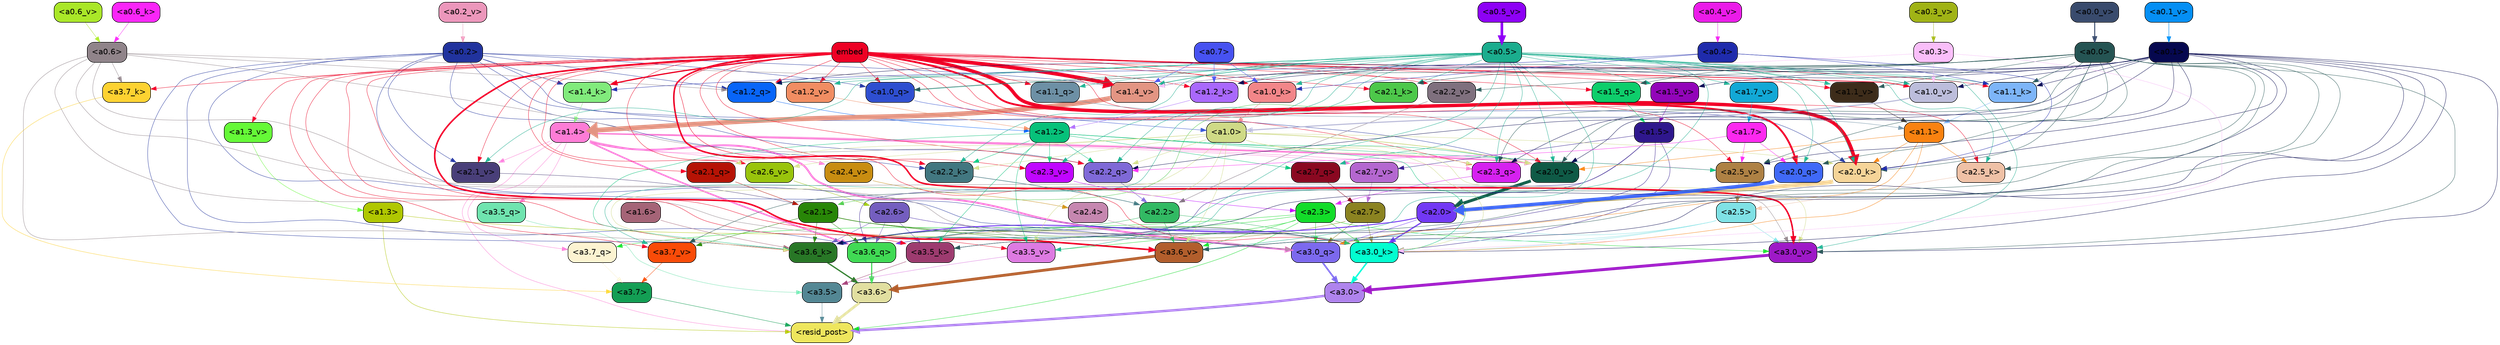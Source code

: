 strict digraph "" {
	graph [bgcolor=transparent,
		layout=dot,
		overlap=false,
		splines=true
	];
	"<a3.7>"	[color=black,
		fillcolor="#139e54",
		fontname=Helvetica,
		shape=box,
		style="filled, rounded"];
	"<resid_post>"	[color=black,
		fillcolor="#eee65d",
		fontname=Helvetica,
		shape=box,
		style="filled, rounded"];
	"<a3.7>" -> "<resid_post>"	[color="#139e54",
		penwidth=0.6239100098609924];
	"<a3.6>"	[color=black,
		fillcolor="#e1dfa0",
		fontname=Helvetica,
		shape=box,
		style="filled, rounded"];
	"<a3.6>" -> "<resid_post>"	[color="#e1dfa0",
		penwidth=4.569062113761902];
	"<a3.5>"	[color=black,
		fillcolor="#538794",
		fontname=Helvetica,
		shape=box,
		style="filled, rounded"];
	"<a3.5>" -> "<resid_post>"	[color="#538794",
		penwidth=0.6];
	"<a3.0>"	[color=black,
		fillcolor="#af83ed",
		fontname=Helvetica,
		shape=box,
		style="filled, rounded"];
	"<a3.0>" -> "<resid_post>"	[color="#af83ed",
		penwidth=4.283544182777405];
	"<a2.3>"	[color=black,
		fillcolor="#13dc29",
		fontname=Helvetica,
		shape=box,
		style="filled, rounded"];
	"<a2.3>" -> "<resid_post>"	[color="#13dc29",
		penwidth=0.6];
	"<a3.7_q>"	[color=black,
		fillcolor="#fcf3d1",
		fontname=Helvetica,
		shape=box,
		style="filled, rounded"];
	"<a2.3>" -> "<a3.7_q>"	[color="#13dc29",
		penwidth=0.6];
	"<a3.6_q>"	[color=black,
		fillcolor="#40da54",
		fontname=Helvetica,
		shape=box,
		style="filled, rounded"];
	"<a2.3>" -> "<a3.6_q>"	[color="#13dc29",
		penwidth=0.6];
	"<a3.0_q>"	[color=black,
		fillcolor="#7c69ee",
		fontname=Helvetica,
		shape=box,
		style="filled, rounded"];
	"<a2.3>" -> "<a3.0_q>"	[color="#13dc29",
		penwidth=0.6];
	"<a3.0_k>"	[color=black,
		fillcolor="#03fdd0",
		fontname=Helvetica,
		shape=box,
		style="filled, rounded"];
	"<a2.3>" -> "<a3.0_k>"	[color="#13dc29",
		penwidth=0.6];
	"<a3.6_v>"	[color=black,
		fillcolor="#b25e2c",
		fontname=Helvetica,
		shape=box,
		style="filled, rounded"];
	"<a2.3>" -> "<a3.6_v>"	[color="#13dc29",
		penwidth=0.6];
	"<a3.5_v>"	[color=black,
		fillcolor="#dd7ae1",
		fontname=Helvetica,
		shape=box,
		style="filled, rounded"];
	"<a2.3>" -> "<a3.5_v>"	[color="#13dc29",
		penwidth=0.6];
	"<a3.0_v>"	[color=black,
		fillcolor="#9e19c7",
		fontname=Helvetica,
		shape=box,
		style="filled, rounded"];
	"<a2.3>" -> "<a3.0_v>"	[color="#13dc29",
		penwidth=0.6];
	"<a1.4>"	[color=black,
		fillcolor="#fd7cd6",
		fontname=Helvetica,
		shape=box,
		style="filled, rounded"];
	"<a1.4>" -> "<resid_post>"	[color="#fd7cd6",
		penwidth=0.6];
	"<a1.4>" -> "<a3.7_q>"	[color="#fd7cd6",
		penwidth=0.6];
	"<a1.4>" -> "<a3.6_q>"	[color="#fd7cd6",
		penwidth=2.7934007048606873];
	"<a3.5_q>"	[color=black,
		fillcolor="#6fe4af",
		fontname=Helvetica,
		shape=box,
		style="filled, rounded"];
	"<a1.4>" -> "<a3.5_q>"	[color="#fd7cd6",
		penwidth=0.6];
	"<a1.4>" -> "<a3.0_q>"	[color="#fd7cd6",
		penwidth=3.340754985809326];
	"<a2.3_q>"	[color=black,
		fillcolor="#d621f0",
		fontname=Helvetica,
		shape=box,
		style="filled, rounded"];
	"<a1.4>" -> "<a2.3_q>"	[color="#fd7cd6",
		penwidth=0.6];
	"<a2.7_v>"	[color=black,
		fillcolor="#b467d0",
		fontname=Helvetica,
		shape=box,
		style="filled, rounded"];
	"<a1.4>" -> "<a2.7_v>"	[color="#fd7cd6",
		penwidth=0.6];
	"<a2.6_v>"	[color=black,
		fillcolor="#99c40c",
		fontname=Helvetica,
		shape=box,
		style="filled, rounded"];
	"<a1.4>" -> "<a2.6_v>"	[color="#fd7cd6",
		penwidth=0.6];
	"<a2.5_v>"	[color=black,
		fillcolor="#ae8144",
		fontname=Helvetica,
		shape=box,
		style="filled, rounded"];
	"<a1.4>" -> "<a2.5_v>"	[color="#fd7cd6",
		penwidth=0.6];
	"<a2.4_v>"	[color=black,
		fillcolor="#c88d11",
		fontname=Helvetica,
		shape=box,
		style="filled, rounded"];
	"<a1.4>" -> "<a2.4_v>"	[color="#fd7cd6",
		penwidth=0.6];
	"<a2.1_v>"	[color=black,
		fillcolor="#493f79",
		fontname=Helvetica,
		shape=box,
		style="filled, rounded"];
	"<a1.4>" -> "<a2.1_v>"	[color="#fd7cd6",
		penwidth=0.6];
	"<a2.0_v>"	[color=black,
		fillcolor="#0f5a46",
		fontname=Helvetica,
		shape=box,
		style="filled, rounded"];
	"<a1.4>" -> "<a2.0_v>"	[color="#fd7cd6",
		penwidth=2.268759250640869];
	"<a1.3>"	[color=black,
		fillcolor="#b0c701",
		fontname=Helvetica,
		shape=box,
		style="filled, rounded"];
	"<a1.3>" -> "<resid_post>"	[color="#b0c701",
		penwidth=0.6];
	"<a1.3>" -> "<a3.6_v>"	[color="#b0c701",
		penwidth=0.6];
	"<a3.7_q>" -> "<a3.7>"	[color="#fcf3d1",
		penwidth=0.6];
	"<a3.6_q>" -> "<a3.6>"	[color="#40da54",
		penwidth=2.0347584784030914];
	"<a3.5_q>" -> "<a3.5>"	[color="#6fe4af",
		penwidth=0.6];
	"<a3.0_q>" -> "<a3.0>"	[color="#7c69ee",
		penwidth=2.8635367155075073];
	"<a3.7_k>"	[color=black,
		fillcolor="#fdd231",
		fontname=Helvetica,
		shape=box,
		style="filled, rounded"];
	"<a3.7_k>" -> "<a3.7>"	[color="#fdd231",
		penwidth=0.6];
	"<a3.6_k>"	[color=black,
		fillcolor="#287726",
		fontname=Helvetica,
		shape=box,
		style="filled, rounded"];
	"<a3.6_k>" -> "<a3.6>"	[color="#287726",
		penwidth=2.1760786175727844];
	"<a3.5_k>"	[color=black,
		fillcolor="#9d3b6f",
		fontname=Helvetica,
		shape=box,
		style="filled, rounded"];
	"<a3.5_k>" -> "<a3.5>"	[color="#9d3b6f",
		penwidth=0.6];
	"<a3.0_k>" -> "<a3.0>"	[color="#03fdd0",
		penwidth=2.632905662059784];
	"<a3.7_v>"	[color=black,
		fillcolor="#f94b08",
		fontname=Helvetica,
		shape=box,
		style="filled, rounded"];
	"<a3.7_v>" -> "<a3.7>"	[color="#f94b08",
		penwidth=0.6];
	"<a3.6_v>" -> "<a3.6>"	[color="#b25e2c",
		penwidth=4.981305837631226];
	"<a3.5_v>" -> "<a3.5>"	[color="#dd7ae1",
		penwidth=0.6];
	"<a3.0_v>" -> "<a3.0>"	[color="#9e19c7",
		penwidth=5.168330669403076];
	"<a2.7>"	[color=black,
		fillcolor="#8b8321",
		fontname=Helvetica,
		shape=box,
		style="filled, rounded"];
	"<a2.7>" -> "<a3.6_q>"	[color="#8b8321",
		penwidth=0.6];
	"<a2.7>" -> "<a3.0_q>"	[color="#8b8321",
		penwidth=0.6];
	"<a2.7>" -> "<a3.0_k>"	[color="#8b8321",
		penwidth=0.6];
	"<a2.6>"	[color=black,
		fillcolor="#745ebf",
		fontname=Helvetica,
		shape=box,
		style="filled, rounded"];
	"<a2.6>" -> "<a3.6_q>"	[color="#745ebf",
		penwidth=0.6];
	"<a2.6>" -> "<a3.0_q>"	[color="#745ebf",
		penwidth=0.6];
	"<a2.6>" -> "<a3.6_k>"	[color="#745ebf",
		penwidth=0.6];
	"<a2.6>" -> "<a3.5_k>"	[color="#745ebf",
		penwidth=0.6];
	"<a2.6>" -> "<a3.0_k>"	[color="#745ebf",
		penwidth=0.6];
	"<a2.1>"	[color=black,
		fillcolor="#288607",
		fontname=Helvetica,
		shape=box,
		style="filled, rounded"];
	"<a2.1>" -> "<a3.6_q>"	[color="#288607",
		penwidth=0.6];
	"<a2.1>" -> "<a3.0_q>"	[color="#288607",
		penwidth=0.6];
	"<a2.1>" -> "<a3.6_k>"	[color="#288607",
		penwidth=0.6];
	"<a2.1>" -> "<a3.0_k>"	[color="#288607",
		penwidth=0.6];
	"<a2.1>" -> "<a3.7_v>"	[color="#288607",
		penwidth=0.6];
	"<a2.1>" -> "<a3.6_v>"	[color="#288607",
		penwidth=0.6];
	"<a2.0>"	[color=black,
		fillcolor="#7238f4",
		fontname=Helvetica,
		shape=box,
		style="filled, rounded"];
	"<a2.0>" -> "<a3.6_q>"	[color="#7238f4",
		penwidth=0.6];
	"<a2.0>" -> "<a3.0_q>"	[color="#7238f4",
		penwidth=0.6];
	"<a2.0>" -> "<a3.6_k>"	[color="#7238f4",
		penwidth=1.6382827460765839];
	"<a2.0>" -> "<a3.0_k>"	[color="#7238f4",
		penwidth=2.161143198609352];
	"<a1.5>"	[color=black,
		fillcolor="#2f178d",
		fontname=Helvetica,
		shape=box,
		style="filled, rounded"];
	"<a1.5>" -> "<a3.6_q>"	[color="#2f178d",
		penwidth=0.6];
	"<a1.5>" -> "<a3.0_q>"	[color="#2f178d",
		penwidth=0.6];
	"<a1.5>" -> "<a3.6_k>"	[color="#2f178d",
		penwidth=0.6];
	"<a1.5>" -> "<a3.0_k>"	[color="#2f178d",
		penwidth=0.6];
	"<a1.5>" -> "<a2.7_v>"	[color="#2f178d",
		penwidth=0.6];
	"<a0.2>"	[color=black,
		fillcolor="#21339e",
		fontname=Helvetica,
		shape=box,
		style="filled, rounded"];
	"<a0.2>" -> "<a3.6_q>"	[color="#21339e",
		penwidth=0.6];
	"<a0.2>" -> "<a3.0_q>"	[color="#21339e",
		penwidth=0.6];
	"<a0.2>" -> "<a3.6_k>"	[color="#21339e",
		penwidth=0.6];
	"<a0.2>" -> "<a3.0_k>"	[color="#21339e",
		penwidth=0.6];
	"<a2.2_q>"	[color=black,
		fillcolor="#7f69d7",
		fontname=Helvetica,
		shape=box,
		style="filled, rounded"];
	"<a0.2>" -> "<a2.2_q>"	[color="#21339e",
		penwidth=0.6];
	"<a2.2_k>"	[color=black,
		fillcolor="#427780",
		fontname=Helvetica,
		shape=box,
		style="filled, rounded"];
	"<a0.2>" -> "<a2.2_k>"	[color="#21339e",
		penwidth=0.6];
	"<a2.0_k>"	[color=black,
		fillcolor="#f5d498",
		fontname=Helvetica,
		shape=box,
		style="filled, rounded"];
	"<a0.2>" -> "<a2.0_k>"	[color="#21339e",
		penwidth=0.6];
	"<a0.2>" -> "<a2.1_v>"	[color="#21339e",
		penwidth=0.6];
	"<a0.2>" -> "<a2.0_v>"	[color="#21339e",
		penwidth=0.6];
	"<a1.2_q>"	[color=black,
		fillcolor="#0865f8",
		fontname=Helvetica,
		shape=box,
		style="filled, rounded"];
	"<a0.2>" -> "<a1.2_q>"	[color="#21339e",
		penwidth=0.6];
	"<a1.0_q>"	[color=black,
		fillcolor="#2e4ed0",
		fontname=Helvetica,
		shape=box,
		style="filled, rounded"];
	"<a0.2>" -> "<a1.0_q>"	[color="#21339e",
		penwidth=0.6];
	"<a1.4_k>"	[color=black,
		fillcolor="#81eb7c",
		fontname=Helvetica,
		shape=box,
		style="filled, rounded"];
	"<a0.2>" -> "<a1.4_k>"	[color="#21339e",
		penwidth=0.6];
	"<a1.4_v>"	[color=black,
		fillcolor="#e39583",
		fontname=Helvetica,
		shape=box,
		style="filled, rounded"];
	"<a0.2>" -> "<a1.4_v>"	[color="#21339e",
		penwidth=0.6];
	"<a2.5>"	[color=black,
		fillcolor="#7fe1e5",
		fontname=Helvetica,
		shape=box,
		style="filled, rounded"];
	"<a2.5>" -> "<a3.0_q>"	[color="#7fe1e5",
		penwidth=0.6];
	"<a2.5>" -> "<a3.0_k>"	[color="#7fe1e5",
		penwidth=0.6];
	"<a2.5>" -> "<a3.6_v>"	[color="#7fe1e5",
		penwidth=0.6];
	"<a2.5>" -> "<a3.0_v>"	[color="#7fe1e5",
		penwidth=0.6];
	"<a2.4>"	[color=black,
		fillcolor="#c687b0",
		fontname=Helvetica,
		shape=box,
		style="filled, rounded"];
	"<a2.4>" -> "<a3.0_q>"	[color="#c687b0",
		penwidth=0.6];
	"<a1.1>"	[color=black,
		fillcolor="#f98210",
		fontname=Helvetica,
		shape=box,
		style="filled, rounded"];
	"<a1.1>" -> "<a3.0_q>"	[color="#f98210",
		penwidth=0.6];
	"<a1.1>" -> "<a3.0_k>"	[color="#f98210",
		penwidth=0.6];
	"<a2.5_k>"	[color=black,
		fillcolor="#efc1a6",
		fontname=Helvetica,
		shape=box,
		style="filled, rounded"];
	"<a1.1>" -> "<a2.5_k>"	[color="#f98210",
		penwidth=0.6];
	"<a1.1>" -> "<a2.0_k>"	[color="#f98210",
		penwidth=0.6];
	"<a1.1>" -> "<a2.0_v>"	[color="#f98210",
		penwidth=0.6];
	"<a0.6>"	[color=black,
		fillcolor="#90848a",
		fontname=Helvetica,
		shape=box,
		style="filled, rounded"];
	"<a0.6>" -> "<a3.7_k>"	[color="#90848a",
		penwidth=0.6];
	"<a0.6>" -> "<a3.6_k>"	[color="#90848a",
		penwidth=0.6];
	"<a0.6>" -> "<a3.0_k>"	[color="#90848a",
		penwidth=0.6];
	"<a0.6>" -> "<a3.6_v>"	[color="#90848a",
		penwidth=0.6];
	"<a0.6>" -> "<a3.0_v>"	[color="#90848a",
		penwidth=0.6];
	"<a0.6>" -> "<a2.2_q>"	[color="#90848a",
		penwidth=0.6];
	"<a0.6>" -> "<a1.2_q>"	[color="#90848a",
		penwidth=0.6];
	"<a0.6>" -> "<a1.4_v>"	[color="#90848a",
		penwidth=0.6];
	embed	[color=black,
		fillcolor="#ed0124",
		fontname=Helvetica,
		shape=box,
		style="filled, rounded"];
	embed -> "<a3.7_k>"	[color="#ed0124",
		penwidth=0.6];
	embed -> "<a3.6_k>"	[color="#ed0124",
		penwidth=0.6];
	embed -> "<a3.5_k>"	[color="#ed0124",
		penwidth=0.6];
	embed -> "<a3.0_k>"	[color="#ed0124",
		penwidth=0.6];
	embed -> "<a3.7_v>"	[color="#ed0124",
		penwidth=0.6];
	embed -> "<a3.6_v>"	[color="#ed0124",
		penwidth=2.7825746536254883];
	embed -> "<a3.5_v>"	[color="#ed0124",
		penwidth=0.6];
	embed -> "<a3.0_v>"	[color="#ed0124",
		penwidth=2.6950180530548096];
	embed -> "<a2.3_q>"	[color="#ed0124",
		penwidth=0.6];
	embed -> "<a2.2_q>"	[color="#ed0124",
		penwidth=0.6];
	"<a2.1_q>"	[color=black,
		fillcolor="#b61305",
		fontname=Helvetica,
		shape=box,
		style="filled, rounded"];
	embed -> "<a2.1_q>"	[color="#ed0124",
		penwidth=0.6];
	"<a2.0_q>"	[color=black,
		fillcolor="#4069f7",
		fontname=Helvetica,
		shape=box,
		style="filled, rounded"];
	embed -> "<a2.0_q>"	[color="#ed0124",
		penwidth=3.305941343307495];
	embed -> "<a2.5_k>"	[color="#ed0124",
		penwidth=0.6];
	embed -> "<a2.2_k>"	[color="#ed0124",
		penwidth=0.6698317527770996];
	"<a2.1_k>"	[color=black,
		fillcolor="#4dc84a",
		fontname=Helvetica,
		shape=box,
		style="filled, rounded"];
	embed -> "<a2.1_k>"	[color="#ed0124",
		penwidth=0.6];
	embed -> "<a2.0_k>"	[color="#ed0124",
		penwidth=6.12570995092392];
	embed -> "<a2.6_v>"	[color="#ed0124",
		penwidth=0.6];
	embed -> "<a2.5_v>"	[color="#ed0124",
		penwidth=0.6];
	"<a2.3_v>"	[color=black,
		fillcolor="#c006ff",
		fontname=Helvetica,
		shape=box,
		style="filled, rounded"];
	embed -> "<a2.3_v>"	[color="#ed0124",
		penwidth=0.6];
	"<a2.2_v>"	[color=black,
		fillcolor="#7f707e",
		fontname=Helvetica,
		shape=box,
		style="filled, rounded"];
	embed -> "<a2.2_v>"	[color="#ed0124",
		penwidth=0.6];
	embed -> "<a2.1_v>"	[color="#ed0124",
		penwidth=0.6];
	embed -> "<a2.0_v>"	[color="#ed0124",
		penwidth=0.6];
	"<a1.5_q>"	[color=black,
		fillcolor="#0ece6b",
		fontname=Helvetica,
		shape=box,
		style="filled, rounded"];
	embed -> "<a1.5_q>"	[color="#ed0124",
		penwidth=0.6];
	embed -> "<a1.2_q>"	[color="#ed0124",
		penwidth=0.6087074279785156];
	"<a1.1_q>"	[color=black,
		fillcolor="#6d90a5",
		fontname=Helvetica,
		shape=box,
		style="filled, rounded"];
	embed -> "<a1.1_q>"	[color="#ed0124",
		penwidth=0.6];
	embed -> "<a1.0_q>"	[color="#ed0124",
		penwidth=0.6];
	embed -> "<a1.4_k>"	[color="#ed0124",
		penwidth=2.1858973503112793];
	"<a1.2_k>"	[color=black,
		fillcolor="#a968fc",
		fontname=Helvetica,
		shape=box,
		style="filled, rounded"];
	embed -> "<a1.2_k>"	[color="#ed0124",
		penwidth=0.6];
	"<a1.1_k>"	[color=black,
		fillcolor="#7db5f8",
		fontname=Helvetica,
		shape=box,
		style="filled, rounded"];
	embed -> "<a1.1_k>"	[color="#ed0124",
		penwidth=0.6];
	"<a1.0_k>"	[color=black,
		fillcolor="#f28689",
		fontname=Helvetica,
		shape=box,
		style="filled, rounded"];
	embed -> "<a1.0_k>"	[color="#ed0124",
		penwidth=0.6];
	"<a1.5_v>"	[color=black,
		fillcolor="#9205b9",
		fontname=Helvetica,
		shape=box,
		style="filled, rounded"];
	embed -> "<a1.5_v>"	[color="#ed0124",
		penwidth=0.6];
	embed -> "<a1.4_v>"	[color="#ed0124",
		penwidth=6.590077131986618];
	"<a1.3_v>"	[color=black,
		fillcolor="#65f937",
		fontname=Helvetica,
		shape=box,
		style="filled, rounded"];
	embed -> "<a1.3_v>"	[color="#ed0124",
		penwidth=0.6];
	"<a1.2_v>"	[color=black,
		fillcolor="#f18d62",
		fontname=Helvetica,
		shape=box,
		style="filled, rounded"];
	embed -> "<a1.2_v>"	[color="#ed0124",
		penwidth=0.6];
	"<a1.1_v>"	[color=black,
		fillcolor="#3d2c1a",
		fontname=Helvetica,
		shape=box,
		style="filled, rounded"];
	embed -> "<a1.1_v>"	[color="#ed0124",
		penwidth=0.6];
	"<a1.0_v>"	[color=black,
		fillcolor="#bcbddb",
		fontname=Helvetica,
		shape=box,
		style="filled, rounded"];
	embed -> "<a1.0_v>"	[color="#ed0124",
		penwidth=1.2076449394226074];
	"<a2.2>"	[color=black,
		fillcolor="#32b963",
		fontname=Helvetica,
		shape=box,
		style="filled, rounded"];
	"<a2.2>" -> "<a3.6_k>"	[color="#32b963",
		penwidth=0.6];
	"<a2.2>" -> "<a3.0_k>"	[color="#32b963",
		penwidth=0.6];
	"<a2.2>" -> "<a3.6_v>"	[color="#32b963",
		penwidth=0.6];
	"<a1.6>"	[color=black,
		fillcolor="#a56477",
		fontname=Helvetica,
		shape=box,
		style="filled, rounded"];
	"<a1.6>" -> "<a3.6_k>"	[color="#a56477",
		penwidth=0.6];
	"<a1.2>"	[color=black,
		fillcolor="#07c17a",
		fontname=Helvetica,
		shape=box,
		style="filled, rounded"];
	"<a1.2>" -> "<a3.6_k>"	[color="#07c17a",
		penwidth=0.6];
	"<a1.2>" -> "<a3.5_k>"	[color="#07c17a",
		penwidth=0.6];
	"<a1.2>" -> "<a3.0_k>"	[color="#07c17a",
		penwidth=0.6];
	"<a1.2>" -> "<a3.5_v>"	[color="#07c17a",
		penwidth=0.6];
	"<a2.7_q>"	[color=black,
		fillcolor="#8a0821",
		fontname=Helvetica,
		shape=box,
		style="filled, rounded"];
	"<a1.2>" -> "<a2.7_q>"	[color="#07c17a",
		penwidth=0.6];
	"<a1.2>" -> "<a2.2_q>"	[color="#07c17a",
		penwidth=0.6];
	"<a1.2>" -> "<a2.2_k>"	[color="#07c17a",
		penwidth=0.6];
	"<a1.2>" -> "<a2.5_v>"	[color="#07c17a",
		penwidth=0.6];
	"<a1.2>" -> "<a2.3_v>"	[color="#07c17a",
		penwidth=0.6];
	"<a1.2>" -> "<a2.0_v>"	[color="#07c17a",
		penwidth=0.6];
	"<a1.0>"	[color=black,
		fillcolor="#cfda86",
		fontname=Helvetica,
		shape=box,
		style="filled, rounded"];
	"<a1.0>" -> "<a3.6_k>"	[color="#cfda86",
		penwidth=0.6];
	"<a1.0>" -> "<a3.0_k>"	[color="#cfda86",
		penwidth=0.6];
	"<a1.0>" -> "<a3.6_v>"	[color="#cfda86",
		penwidth=0.6];
	"<a1.0>" -> "<a3.5_v>"	[color="#cfda86",
		penwidth=0.6];
	"<a1.0>" -> "<a3.0_v>"	[color="#cfda86",
		penwidth=0.6];
	"<a1.0>" -> "<a2.3_q>"	[color="#cfda86",
		penwidth=0.6];
	"<a1.0>" -> "<a2.2_q>"	[color="#cfda86",
		penwidth=0.6];
	"<a1.0>" -> "<a2.1_q>"	[color="#cfda86",
		penwidth=0.6];
	"<a1.0>" -> "<a2.2_k>"	[color="#cfda86",
		penwidth=0.6];
	"<a1.0>" -> "<a2.0_k>"	[color="#cfda86",
		penwidth=0.6];
	"<a1.0>" -> "<a2.6_v>"	[color="#cfda86",
		penwidth=0.6];
	"<a1.0>" -> "<a2.0_v>"	[color="#cfda86",
		penwidth=1.2213096618652344];
	"<a0.5>"	[color=black,
		fillcolor="#1bad8e",
		fontname=Helvetica,
		shape=box,
		style="filled, rounded"];
	"<a0.5>" -> "<a3.6_k>"	[color="#1bad8e",
		penwidth=0.6];
	"<a0.5>" -> "<a3.7_v>"	[color="#1bad8e",
		penwidth=0.6];
	"<a0.5>" -> "<a3.6_v>"	[color="#1bad8e",
		penwidth=0.6];
	"<a0.5>" -> "<a3.5_v>"	[color="#1bad8e",
		penwidth=0.6];
	"<a0.5>" -> "<a3.0_v>"	[color="#1bad8e",
		penwidth=0.6];
	"<a0.5>" -> "<a2.7_q>"	[color="#1bad8e",
		penwidth=0.6];
	"<a0.5>" -> "<a2.3_q>"	[color="#1bad8e",
		penwidth=0.6];
	"<a0.5>" -> "<a2.2_q>"	[color="#1bad8e",
		penwidth=0.6];
	"<a0.5>" -> "<a2.0_q>"	[color="#1bad8e",
		penwidth=0.6];
	"<a0.5>" -> "<a2.5_k>"	[color="#1bad8e",
		penwidth=0.6];
	"<a0.5>" -> "<a2.2_k>"	[color="#1bad8e",
		penwidth=0.6];
	"<a0.5>" -> "<a2.1_k>"	[color="#1bad8e",
		penwidth=0.6];
	"<a0.5>" -> "<a2.0_k>"	[color="#1bad8e",
		penwidth=0.6900839805603027];
	"<a0.5>" -> "<a2.3_v>"	[color="#1bad8e",
		penwidth=0.6];
	"<a0.5>" -> "<a2.1_v>"	[color="#1bad8e",
		penwidth=0.6];
	"<a0.5>" -> "<a2.0_v>"	[color="#1bad8e",
		penwidth=0.6];
	"<a0.5>" -> "<a1.2_q>"	[color="#1bad8e",
		penwidth=0.6];
	"<a0.5>" -> "<a1.1_q>"	[color="#1bad8e",
		penwidth=0.6];
	"<a0.5>" -> "<a1.0_q>"	[color="#1bad8e",
		penwidth=0.6];
	"<a0.5>" -> "<a1.2_k>"	[color="#1bad8e",
		penwidth=0.6];
	"<a0.5>" -> "<a1.1_k>"	[color="#1bad8e",
		penwidth=0.6];
	"<a0.5>" -> "<a1.0_k>"	[color="#1bad8e",
		penwidth=0.6];
	"<a1.7_v>"	[color=black,
		fillcolor="#12a8d6",
		fontname=Helvetica,
		shape=box,
		style="filled, rounded"];
	"<a0.5>" -> "<a1.7_v>"	[color="#1bad8e",
		penwidth=0.6];
	"<a0.5>" -> "<a1.5_v>"	[color="#1bad8e",
		penwidth=0.6];
	"<a0.5>" -> "<a1.4_v>"	[color="#1bad8e",
		penwidth=0.9985027313232422];
	"<a0.5>" -> "<a1.2_v>"	[color="#1bad8e",
		penwidth=0.6];
	"<a0.5>" -> "<a1.1_v>"	[color="#1bad8e",
		penwidth=0.6];
	"<a0.5>" -> "<a1.0_v>"	[color="#1bad8e",
		penwidth=0.6];
	"<a0.1>"	[color=black,
		fillcolor="#06084f",
		fontname=Helvetica,
		shape=box,
		style="filled, rounded"];
	"<a0.1>" -> "<a3.6_k>"	[color="#06084f",
		penwidth=0.6];
	"<a0.1>" -> "<a3.5_k>"	[color="#06084f",
		penwidth=0.6];
	"<a0.1>" -> "<a3.0_k>"	[color="#06084f",
		penwidth=0.6];
	"<a0.1>" -> "<a3.6_v>"	[color="#06084f",
		penwidth=0.6];
	"<a0.1>" -> "<a3.0_v>"	[color="#06084f",
		penwidth=0.6];
	"<a0.1>" -> "<a2.3_q>"	[color="#06084f",
		penwidth=0.6];
	"<a0.1>" -> "<a2.2_q>"	[color="#06084f",
		penwidth=0.6];
	"<a0.1>" -> "<a2.0_k>"	[color="#06084f",
		penwidth=0.6];
	"<a0.1>" -> "<a2.5_v>"	[color="#06084f",
		penwidth=0.6];
	"<a0.1>" -> "<a2.0_v>"	[color="#06084f",
		penwidth=0.6];
	"<a0.1>" -> "<a1.2_q>"	[color="#06084f",
		penwidth=0.6218185424804688];
	"<a0.1>" -> "<a1.2_k>"	[color="#06084f",
		penwidth=0.6];
	"<a0.1>" -> "<a1.1_k>"	[color="#06084f",
		penwidth=0.6];
	"<a0.1>" -> "<a1.5_v>"	[color="#06084f",
		penwidth=0.6];
	"<a0.1>" -> "<a1.4_v>"	[color="#06084f",
		penwidth=0.6];
	"<a0.1>" -> "<a1.0_v>"	[color="#06084f",
		penwidth=0.6];
	"<a0.0>"	[color=black,
		fillcolor="#255453",
		fontname=Helvetica,
		shape=box,
		style="filled, rounded"];
	"<a0.0>" -> "<a3.5_k>"	[color="#255453",
		penwidth=0.6];
	"<a0.0>" -> "<a3.7_v>"	[color="#255453",
		penwidth=0.6];
	"<a0.0>" -> "<a3.6_v>"	[color="#255453",
		penwidth=0.6];
	"<a0.0>" -> "<a3.0_v>"	[color="#255453",
		penwidth=0.6];
	"<a0.0>" -> "<a2.3_q>"	[color="#255453",
		penwidth=0.6];
	"<a0.0>" -> "<a2.0_q>"	[color="#255453",
		penwidth=0.6];
	"<a0.0>" -> "<a2.5_k>"	[color="#255453",
		penwidth=0.6];
	"<a0.0>" -> "<a2.1_k>"	[color="#255453",
		penwidth=0.6];
	"<a0.0>" -> "<a2.0_k>"	[color="#255453",
		penwidth=0.6];
	"<a0.0>" -> "<a2.5_v>"	[color="#255453",
		penwidth=0.6];
	"<a0.0>" -> "<a2.2_v>"	[color="#255453",
		penwidth=0.6];
	"<a0.0>" -> "<a2.0_v>"	[color="#255453",
		penwidth=0.6];
	"<a0.0>" -> "<a1.5_q>"	[color="#255453",
		penwidth=0.6];
	"<a0.0>" -> "<a1.0_q>"	[color="#255453",
		penwidth=0.6];
	"<a0.0>" -> "<a1.1_k>"	[color="#255453",
		penwidth=0.6];
	"<a0.0>" -> "<a1.4_v>"	[color="#255453",
		penwidth=0.6];
	"<a0.0>" -> "<a1.1_v>"	[color="#255453",
		penwidth=0.6];
	"<a0.3>"	[color=black,
		fillcolor="#f9bef9",
		fontname=Helvetica,
		shape=box,
		style="filled, rounded"];
	"<a0.3>" -> "<a3.0_k>"	[color="#f9bef9",
		penwidth=0.6];
	"<a0.3>" -> "<a1.4_v>"	[color="#f9bef9",
		penwidth=0.6];
	"<a0.3>" -> "<a1.0_v>"	[color="#f9bef9",
		penwidth=0.6];
	"<a2.7_q>" -> "<a2.7>"	[color="#8a0821",
		penwidth=0.6];
	"<a2.3_q>" -> "<a2.3>"	[color="#d621f0",
		penwidth=0.6];
	"<a2.2_q>" -> "<a2.2>"	[color="#7f69d7",
		penwidth=0.7553567886352539];
	"<a2.1_q>" -> "<a2.1>"	[color="#b61305",
		penwidth=0.6];
	"<a2.0_q>" -> "<a2.0>"	[color="#4069f7",
		penwidth=6.256794691085815];
	"<a2.5_k>" -> "<a2.5>"	[color="#efc1a6",
		penwidth=0.6];
	"<a2.2_k>" -> "<a2.2>"	[color="#427780",
		penwidth=0.8854708671569824];
	"<a2.1_k>" -> "<a2.1>"	[color="#4dc84a",
		penwidth=0.6];
	"<a2.0_k>" -> "<a2.0>"	[color="#f5d498",
		penwidth=7.231504917144775];
	"<a2.7_v>" -> "<a2.7>"	[color="#b467d0",
		penwidth=0.6];
	"<a2.6_v>" -> "<a2.6>"	[color="#99c40c",
		penwidth=0.6];
	"<a2.5_v>" -> "<a2.5>"	[color="#ae8144",
		penwidth=0.6];
	"<a2.4_v>" -> "<a2.4>"	[color="#c88d11",
		penwidth=0.6];
	"<a2.3_v>" -> "<a2.3>"	[color="#c006ff",
		penwidth=0.6];
	"<a2.2_v>" -> "<a2.2>"	[color="#7f707e",
		penwidth=0.6];
	"<a2.1_v>" -> "<a2.1>"	[color="#493f79",
		penwidth=0.6];
	"<a2.0_v>" -> "<a2.0>"	[color="#0f5a46",
		penwidth=5.231471925973892];
	"<a1.7>"	[color=black,
		fillcolor="#fc28ef",
		fontname=Helvetica,
		shape=box,
		style="filled, rounded"];
	"<a1.7>" -> "<a2.2_q>"	[color="#fc28ef",
		penwidth=0.6];
	"<a1.7>" -> "<a2.0_q>"	[color="#fc28ef",
		penwidth=0.6];
	"<a1.7>" -> "<a2.5_v>"	[color="#fc28ef",
		penwidth=0.6];
	"<a0.4>"	[color=black,
		fillcolor="#1f2bac",
		fontname=Helvetica,
		shape=box,
		style="filled, rounded"];
	"<a0.4>" -> "<a2.0_k>"	[color="#1f2bac",
		penwidth=0.6];
	"<a0.4>" -> "<a1.4_k>"	[color="#1f2bac",
		penwidth=0.6];
	"<a0.4>" -> "<a1.1_k>"	[color="#1f2bac",
		penwidth=0.6];
	"<a0.4>" -> "<a1.0_k>"	[color="#1f2bac",
		penwidth=0.6];
	"<a1.5_q>" -> "<a1.5>"	[color="#0ece6b",
		penwidth=0.6];
	"<a1.2_q>" -> "<a1.2>"	[color="#0865f8",
		penwidth=0.6];
	"<a1.1_q>" -> "<a1.1>"	[color="#6d90a5",
		penwidth=0.6];
	"<a1.0_q>" -> "<a1.0>"	[color="#2e4ed0",
		penwidth=0.6];
	"<a1.4_k>" -> "<a1.4>"	[color="#81eb7c",
		penwidth=0.6];
	"<a1.2_k>" -> "<a1.2>"	[color="#a968fc",
		penwidth=0.6];
	"<a1.1_k>" -> "<a1.1>"	[color="#7db5f8",
		penwidth=0.6];
	"<a1.0_k>" -> "<a1.0>"	[color="#f28689",
		penwidth=0.6];
	"<a1.7_v>" -> "<a1.7>"	[color="#12a8d6",
		penwidth=0.6];
	"<a1.5_v>" -> "<a1.5>"	[color="#9205b9",
		penwidth=0.6];
	"<a1.4_v>" -> "<a1.4>"	[color="#e39583",
		penwidth=8.36684274673462];
	"<a1.3_v>" -> "<a1.3>"	[color="#65f937",
		penwidth=0.6];
	"<a1.2_v>" -> "<a1.2>"	[color="#f18d62",
		penwidth=0.6];
	"<a1.1_v>" -> "<a1.1>"	[color="#3d2c1a",
		penwidth=0.6];
	"<a1.0_v>" -> "<a1.0>"	[color="#bcbddb",
		penwidth=1.9665732383728027];
	"<a0.7>"	[color=black,
		fillcolor="#4752f1",
		fontname=Helvetica,
		shape=box,
		style="filled, rounded"];
	"<a0.7>" -> "<a1.2_k>"	[color="#4752f1",
		penwidth=0.6];
	"<a0.7>" -> "<a1.0_k>"	[color="#4752f1",
		penwidth=0.6];
	"<a0.7>" -> "<a1.4_v>"	[color="#4752f1",
		penwidth=0.6];
	"<a0.6_k>"	[color=black,
		fillcolor="#fa25f8",
		fontname=Helvetica,
		shape=box,
		style="filled, rounded"];
	"<a0.6_k>" -> "<a0.6>"	[color="#fa25f8",
		penwidth=0.6];
	"<a0.6_v>"	[color=black,
		fillcolor="#aae728",
		fontname=Helvetica,
		shape=box,
		style="filled, rounded"];
	"<a0.6_v>" -> "<a0.6>"	[color="#aae728",
		penwidth=0.6];
	"<a0.5_v>"	[color=black,
		fillcolor="#8d01f5",
		fontname=Helvetica,
		shape=box,
		style="filled, rounded"];
	"<a0.5_v>" -> "<a0.5>"	[color="#8d01f5",
		penwidth=4.667354106903076];
	"<a0.4_v>"	[color=black,
		fillcolor="#eb1be9",
		fontname=Helvetica,
		shape=box,
		style="filled, rounded"];
	"<a0.4_v>" -> "<a0.4>"	[color="#eb1be9",
		penwidth=0.6];
	"<a0.3_v>"	[color=black,
		fillcolor="#a0b315",
		fontname=Helvetica,
		shape=box,
		style="filled, rounded"];
	"<a0.3_v>" -> "<a0.3>"	[color="#a0b315",
		penwidth=0.6];
	"<a0.2_v>"	[color=black,
		fillcolor="#ec97bb",
		fontname=Helvetica,
		shape=box,
		style="filled, rounded"];
	"<a0.2_v>" -> "<a0.2>"	[color="#ec97bb",
		penwidth=0.6];
	"<a0.1_v>"	[color=black,
		fillcolor="#058ff4",
		fontname=Helvetica,
		shape=box,
		style="filled, rounded"];
	"<a0.1_v>" -> "<a0.1>"	[color="#058ff4",
		penwidth=0.8298110961914062];
	"<a0.0_v>"	[color=black,
		fillcolor="#394b6d",
		fontname=Helvetica,
		shape=box,
		style="filled, rounded"];
	"<a0.0_v>" -> "<a0.0>"	[color="#394b6d",
		penwidth=1.7084956169128418];
}
